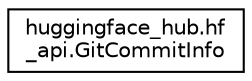 digraph "Graphical Class Hierarchy"
{
 // LATEX_PDF_SIZE
  edge [fontname="Helvetica",fontsize="10",labelfontname="Helvetica",labelfontsize="10"];
  node [fontname="Helvetica",fontsize="10",shape=record];
  rankdir="LR";
  Node0 [label="huggingface_hub.hf\l_api.GitCommitInfo",height=0.2,width=0.4,color="black", fillcolor="white", style="filled",URL="$classhuggingface__hub_1_1hf__api_1_1GitCommitInfo.html",tooltip=" "];
}
